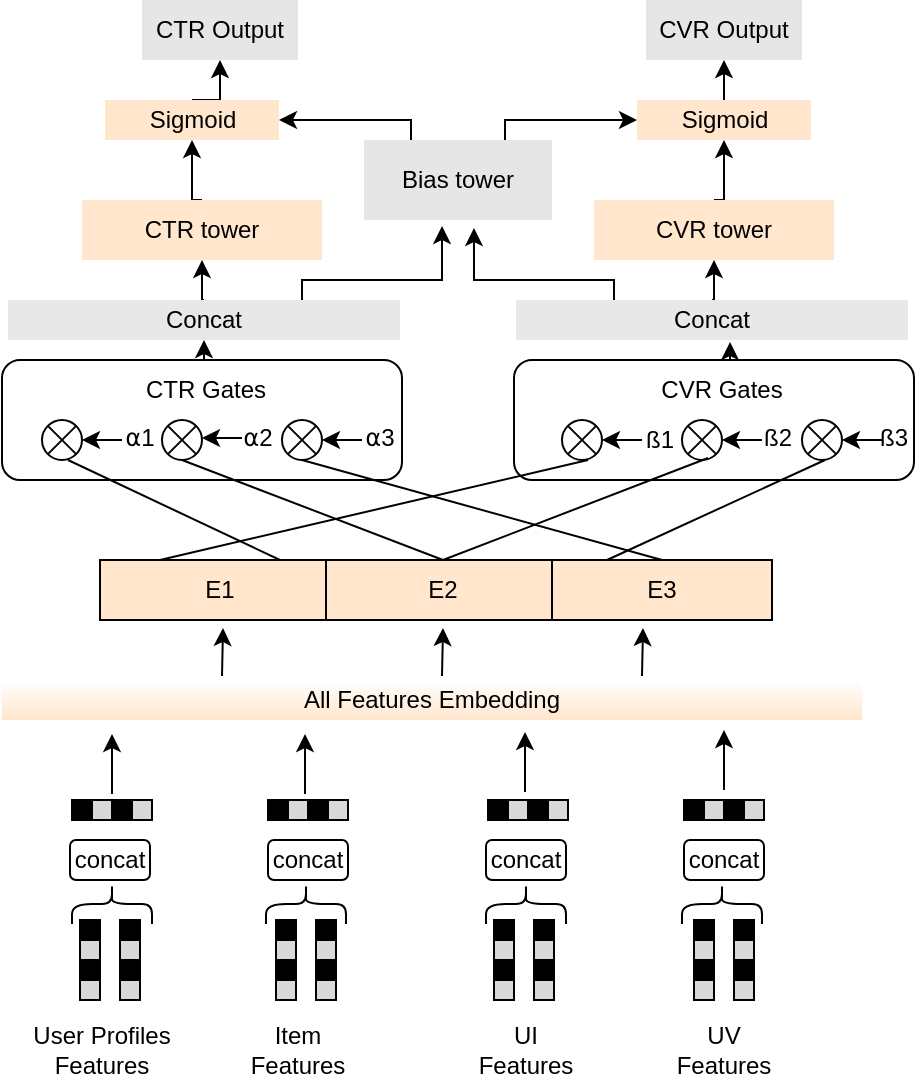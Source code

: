 <mxfile version="20.2.8" type="github">
  <diagram id="xRL6QHjBoIZbNnnp0_wV" name="第 1 页">
    <mxGraphModel dx="1426" dy="1938" grid="1" gridSize="10" guides="1" tooltips="1" connect="1" arrows="1" fold="1" page="1" pageScale="1" pageWidth="827" pageHeight="1169" math="0" shadow="0">
      <root>
        <mxCell id="0" />
        <mxCell id="1" parent="0" />
        <mxCell id="JJxQaTKSTEjUSaWtiFOi-1" value="All Features Embedding" style="rounded=0;whiteSpace=wrap;html=1;fillColor=#FFE6CC;strokeColor=none;gradientDirection=north;fontColor=#000000;gradientColor=#FFFFFF;" vertex="1" parent="1">
          <mxGeometry x="260" y="320" width="430" height="20" as="geometry" />
        </mxCell>
        <mxCell id="JJxQaTKSTEjUSaWtiFOi-2" value="" style="rounded=0;whiteSpace=wrap;html=1;fillColor=#000000;gradientColor=none;gradientDirection=north;" vertex="1" parent="1">
          <mxGeometry x="295" y="380" width="10" height="10" as="geometry" />
        </mxCell>
        <mxCell id="JJxQaTKSTEjUSaWtiFOi-3" value="" style="rounded=0;whiteSpace=wrap;html=1;fillColor=#D9D9D9;gradientColor=none;gradientDirection=north;" vertex="1" parent="1">
          <mxGeometry x="305" y="380" width="10" height="10" as="geometry" />
        </mxCell>
        <mxCell id="JJxQaTKSTEjUSaWtiFOi-4" value="" style="rounded=0;whiteSpace=wrap;html=1;fillColor=#000000;gradientColor=none;gradientDirection=north;" vertex="1" parent="1">
          <mxGeometry x="315" y="380" width="10" height="10" as="geometry" />
        </mxCell>
        <mxCell id="JJxQaTKSTEjUSaWtiFOi-5" value="" style="rounded=0;whiteSpace=wrap;html=1;fillColor=#D9D9D9;gradientColor=none;gradientDirection=north;" vertex="1" parent="1">
          <mxGeometry x="325" y="380" width="10" height="10" as="geometry" />
        </mxCell>
        <mxCell id="JJxQaTKSTEjUSaWtiFOi-6" value="" style="rounded=0;whiteSpace=wrap;html=1;fillColor=#000000;gradientColor=none;gradientDirection=north;" vertex="1" parent="1">
          <mxGeometry x="393" y="380" width="10" height="10" as="geometry" />
        </mxCell>
        <mxCell id="JJxQaTKSTEjUSaWtiFOi-7" value="" style="rounded=0;whiteSpace=wrap;html=1;fillColor=#D9D9D9;gradientColor=none;gradientDirection=north;" vertex="1" parent="1">
          <mxGeometry x="403" y="380" width="10" height="10" as="geometry" />
        </mxCell>
        <mxCell id="JJxQaTKSTEjUSaWtiFOi-8" value="" style="rounded=0;whiteSpace=wrap;html=1;fillColor=#000000;gradientColor=none;gradientDirection=north;" vertex="1" parent="1">
          <mxGeometry x="413" y="380" width="10" height="10" as="geometry" />
        </mxCell>
        <mxCell id="JJxQaTKSTEjUSaWtiFOi-9" value="" style="rounded=0;whiteSpace=wrap;html=1;fillColor=#D9D9D9;gradientColor=none;gradientDirection=north;" vertex="1" parent="1">
          <mxGeometry x="423" y="380" width="10" height="10" as="geometry" />
        </mxCell>
        <mxCell id="JJxQaTKSTEjUSaWtiFOi-10" value="" style="rounded=0;whiteSpace=wrap;html=1;fillColor=#000000;gradientColor=none;gradientDirection=north;" vertex="1" parent="1">
          <mxGeometry x="503" y="380" width="10" height="10" as="geometry" />
        </mxCell>
        <mxCell id="JJxQaTKSTEjUSaWtiFOi-11" value="" style="rounded=0;whiteSpace=wrap;html=1;fillColor=#D9D9D9;gradientColor=none;gradientDirection=north;" vertex="1" parent="1">
          <mxGeometry x="513" y="380" width="10" height="10" as="geometry" />
        </mxCell>
        <mxCell id="JJxQaTKSTEjUSaWtiFOi-12" value="" style="rounded=0;whiteSpace=wrap;html=1;fillColor=#000000;gradientColor=none;gradientDirection=north;" vertex="1" parent="1">
          <mxGeometry x="523" y="380" width="10" height="10" as="geometry" />
        </mxCell>
        <mxCell id="JJxQaTKSTEjUSaWtiFOi-13" value="" style="rounded=0;whiteSpace=wrap;html=1;fillColor=#D9D9D9;gradientColor=none;gradientDirection=north;" vertex="1" parent="1">
          <mxGeometry x="533" y="380" width="10" height="10" as="geometry" />
        </mxCell>
        <mxCell id="JJxQaTKSTEjUSaWtiFOi-14" value="" style="rounded=0;whiteSpace=wrap;html=1;fillColor=#000000;gradientColor=none;gradientDirection=north;" vertex="1" parent="1">
          <mxGeometry x="601" y="380" width="10" height="10" as="geometry" />
        </mxCell>
        <mxCell id="JJxQaTKSTEjUSaWtiFOi-15" value="" style="rounded=0;whiteSpace=wrap;html=1;fillColor=#D9D9D9;gradientColor=none;gradientDirection=north;" vertex="1" parent="1">
          <mxGeometry x="611" y="380" width="10" height="10" as="geometry" />
        </mxCell>
        <mxCell id="JJxQaTKSTEjUSaWtiFOi-16" value="" style="rounded=0;whiteSpace=wrap;html=1;fillColor=#000000;gradientColor=none;gradientDirection=north;" vertex="1" parent="1">
          <mxGeometry x="621" y="380" width="10" height="10" as="geometry" />
        </mxCell>
        <mxCell id="JJxQaTKSTEjUSaWtiFOi-17" value="" style="rounded=0;whiteSpace=wrap;html=1;fillColor=#D9D9D9;gradientColor=none;gradientDirection=north;" vertex="1" parent="1">
          <mxGeometry x="631" y="380" width="10" height="10" as="geometry" />
        </mxCell>
        <mxCell id="JJxQaTKSTEjUSaWtiFOi-18" value="" style="rounded=0;whiteSpace=wrap;html=1;fillColor=#000000;gradientColor=none;gradientDirection=north;" vertex="1" parent="1">
          <mxGeometry x="299" y="440" width="10" height="10" as="geometry" />
        </mxCell>
        <mxCell id="JJxQaTKSTEjUSaWtiFOi-19" value="" style="rounded=0;whiteSpace=wrap;html=1;fillColor=#D9D9D9;gradientColor=none;gradientDirection=north;" vertex="1" parent="1">
          <mxGeometry x="299" y="450" width="10" height="10" as="geometry" />
        </mxCell>
        <mxCell id="JJxQaTKSTEjUSaWtiFOi-20" value="" style="rounded=0;whiteSpace=wrap;html=1;fillColor=#000000;gradientColor=none;gradientDirection=north;" vertex="1" parent="1">
          <mxGeometry x="299" y="460" width="10" height="10" as="geometry" />
        </mxCell>
        <mxCell id="JJxQaTKSTEjUSaWtiFOi-21" value="" style="rounded=0;whiteSpace=wrap;html=1;fillColor=#D9D9D9;gradientColor=none;gradientDirection=north;" vertex="1" parent="1">
          <mxGeometry x="299" y="470" width="10" height="10" as="geometry" />
        </mxCell>
        <mxCell id="JJxQaTKSTEjUSaWtiFOi-22" value="" style="rounded=0;whiteSpace=wrap;html=1;fillColor=#000000;gradientColor=none;gradientDirection=north;" vertex="1" parent="1">
          <mxGeometry x="319" y="440" width="10" height="10" as="geometry" />
        </mxCell>
        <mxCell id="JJxQaTKSTEjUSaWtiFOi-23" value="" style="rounded=0;whiteSpace=wrap;html=1;fillColor=#D9D9D9;gradientColor=none;gradientDirection=north;" vertex="1" parent="1">
          <mxGeometry x="319" y="450" width="10" height="10" as="geometry" />
        </mxCell>
        <mxCell id="JJxQaTKSTEjUSaWtiFOi-24" value="" style="rounded=0;whiteSpace=wrap;html=1;fillColor=#000000;gradientColor=none;gradientDirection=north;" vertex="1" parent="1">
          <mxGeometry x="319" y="460" width="10" height="10" as="geometry" />
        </mxCell>
        <mxCell id="JJxQaTKSTEjUSaWtiFOi-25" value="" style="rounded=0;whiteSpace=wrap;html=1;fillColor=#D9D9D9;gradientColor=none;gradientDirection=north;" vertex="1" parent="1">
          <mxGeometry x="319" y="470" width="10" height="10" as="geometry" />
        </mxCell>
        <mxCell id="JJxQaTKSTEjUSaWtiFOi-26" value="" style="rounded=0;whiteSpace=wrap;html=1;fillColor=#000000;gradientColor=none;gradientDirection=north;" vertex="1" parent="1">
          <mxGeometry x="397" y="440" width="10" height="10" as="geometry" />
        </mxCell>
        <mxCell id="JJxQaTKSTEjUSaWtiFOi-27" value="" style="rounded=0;whiteSpace=wrap;html=1;fillColor=#D9D9D9;gradientColor=none;gradientDirection=north;" vertex="1" parent="1">
          <mxGeometry x="397" y="450" width="10" height="10" as="geometry" />
        </mxCell>
        <mxCell id="JJxQaTKSTEjUSaWtiFOi-28" value="" style="rounded=0;whiteSpace=wrap;html=1;fillColor=#000000;gradientColor=none;gradientDirection=north;" vertex="1" parent="1">
          <mxGeometry x="397" y="460" width="10" height="10" as="geometry" />
        </mxCell>
        <mxCell id="JJxQaTKSTEjUSaWtiFOi-29" value="" style="rounded=0;whiteSpace=wrap;html=1;fillColor=#D9D9D9;gradientColor=none;gradientDirection=north;" vertex="1" parent="1">
          <mxGeometry x="397" y="470" width="10" height="10" as="geometry" />
        </mxCell>
        <mxCell id="JJxQaTKSTEjUSaWtiFOi-30" value="" style="rounded=0;whiteSpace=wrap;html=1;fillColor=#000000;gradientColor=none;gradientDirection=north;" vertex="1" parent="1">
          <mxGeometry x="417" y="440" width="10" height="10" as="geometry" />
        </mxCell>
        <mxCell id="JJxQaTKSTEjUSaWtiFOi-31" value="" style="rounded=0;whiteSpace=wrap;html=1;fillColor=#D9D9D9;gradientColor=none;gradientDirection=north;" vertex="1" parent="1">
          <mxGeometry x="417" y="450" width="10" height="10" as="geometry" />
        </mxCell>
        <mxCell id="JJxQaTKSTEjUSaWtiFOi-32" value="" style="rounded=0;whiteSpace=wrap;html=1;fillColor=#000000;gradientColor=none;gradientDirection=north;" vertex="1" parent="1">
          <mxGeometry x="417" y="460" width="10" height="10" as="geometry" />
        </mxCell>
        <mxCell id="JJxQaTKSTEjUSaWtiFOi-33" value="" style="rounded=0;whiteSpace=wrap;html=1;fillColor=#D9D9D9;gradientColor=none;gradientDirection=north;" vertex="1" parent="1">
          <mxGeometry x="417" y="470" width="10" height="10" as="geometry" />
        </mxCell>
        <mxCell id="JJxQaTKSTEjUSaWtiFOi-34" value="" style="rounded=0;whiteSpace=wrap;html=1;fillColor=#000000;gradientColor=none;gradientDirection=north;" vertex="1" parent="1">
          <mxGeometry x="506" y="440" width="10" height="10" as="geometry" />
        </mxCell>
        <mxCell id="JJxQaTKSTEjUSaWtiFOi-35" value="" style="rounded=0;whiteSpace=wrap;html=1;fillColor=#D9D9D9;gradientColor=none;gradientDirection=north;" vertex="1" parent="1">
          <mxGeometry x="506" y="450" width="10" height="10" as="geometry" />
        </mxCell>
        <mxCell id="JJxQaTKSTEjUSaWtiFOi-36" value="" style="rounded=0;whiteSpace=wrap;html=1;fillColor=#000000;gradientColor=none;gradientDirection=north;" vertex="1" parent="1">
          <mxGeometry x="506" y="460" width="10" height="10" as="geometry" />
        </mxCell>
        <mxCell id="JJxQaTKSTEjUSaWtiFOi-37" value="" style="rounded=0;whiteSpace=wrap;html=1;fillColor=#D9D9D9;gradientColor=none;gradientDirection=north;" vertex="1" parent="1">
          <mxGeometry x="506" y="470" width="10" height="10" as="geometry" />
        </mxCell>
        <mxCell id="JJxQaTKSTEjUSaWtiFOi-38" value="" style="rounded=0;whiteSpace=wrap;html=1;fillColor=#000000;gradientColor=none;gradientDirection=north;" vertex="1" parent="1">
          <mxGeometry x="526" y="440" width="10" height="10" as="geometry" />
        </mxCell>
        <mxCell id="JJxQaTKSTEjUSaWtiFOi-39" value="" style="rounded=0;whiteSpace=wrap;html=1;fillColor=#D9D9D9;gradientColor=none;gradientDirection=north;" vertex="1" parent="1">
          <mxGeometry x="526" y="450" width="10" height="10" as="geometry" />
        </mxCell>
        <mxCell id="JJxQaTKSTEjUSaWtiFOi-40" value="" style="rounded=0;whiteSpace=wrap;html=1;fillColor=#000000;gradientColor=none;gradientDirection=north;" vertex="1" parent="1">
          <mxGeometry x="526" y="460" width="10" height="10" as="geometry" />
        </mxCell>
        <mxCell id="JJxQaTKSTEjUSaWtiFOi-41" value="" style="rounded=0;whiteSpace=wrap;html=1;fillColor=#D9D9D9;gradientColor=none;gradientDirection=north;" vertex="1" parent="1">
          <mxGeometry x="526" y="470" width="10" height="10" as="geometry" />
        </mxCell>
        <mxCell id="JJxQaTKSTEjUSaWtiFOi-42" value="" style="rounded=0;whiteSpace=wrap;html=1;fillColor=#000000;gradientColor=none;gradientDirection=north;" vertex="1" parent="1">
          <mxGeometry x="606" y="440" width="10" height="10" as="geometry" />
        </mxCell>
        <mxCell id="JJxQaTKSTEjUSaWtiFOi-43" value="" style="rounded=0;whiteSpace=wrap;html=1;fillColor=#D9D9D9;gradientColor=none;gradientDirection=north;" vertex="1" parent="1">
          <mxGeometry x="606" y="450" width="10" height="10" as="geometry" />
        </mxCell>
        <mxCell id="JJxQaTKSTEjUSaWtiFOi-44" value="" style="rounded=0;whiteSpace=wrap;html=1;fillColor=#000000;gradientColor=none;gradientDirection=north;" vertex="1" parent="1">
          <mxGeometry x="606" y="460" width="10" height="10" as="geometry" />
        </mxCell>
        <mxCell id="JJxQaTKSTEjUSaWtiFOi-45" value="" style="rounded=0;whiteSpace=wrap;html=1;fillColor=#D9D9D9;gradientColor=none;gradientDirection=north;" vertex="1" parent="1">
          <mxGeometry x="606" y="470" width="10" height="10" as="geometry" />
        </mxCell>
        <mxCell id="JJxQaTKSTEjUSaWtiFOi-46" value="" style="rounded=0;whiteSpace=wrap;html=1;fillColor=#000000;gradientColor=none;gradientDirection=north;" vertex="1" parent="1">
          <mxGeometry x="626" y="440" width="10" height="10" as="geometry" />
        </mxCell>
        <mxCell id="JJxQaTKSTEjUSaWtiFOi-47" value="" style="rounded=0;whiteSpace=wrap;html=1;fillColor=#D9D9D9;gradientColor=none;gradientDirection=north;" vertex="1" parent="1">
          <mxGeometry x="626" y="450" width="10" height="10" as="geometry" />
        </mxCell>
        <mxCell id="JJxQaTKSTEjUSaWtiFOi-48" value="" style="rounded=0;whiteSpace=wrap;html=1;fillColor=#000000;gradientColor=none;gradientDirection=north;" vertex="1" parent="1">
          <mxGeometry x="626" y="460" width="10" height="10" as="geometry" />
        </mxCell>
        <mxCell id="JJxQaTKSTEjUSaWtiFOi-49" value="" style="rounded=0;whiteSpace=wrap;html=1;fillColor=#D9D9D9;gradientColor=none;gradientDirection=north;" vertex="1" parent="1">
          <mxGeometry x="626" y="470" width="10" height="10" as="geometry" />
        </mxCell>
        <mxCell id="JJxQaTKSTEjUSaWtiFOi-50" value="concat" style="rounded=1;whiteSpace=wrap;html=1;fillColor=#FFFFFF;gradientColor=none;gradientDirection=north;" vertex="1" parent="1">
          <mxGeometry x="294" y="400" width="40" height="20" as="geometry" />
        </mxCell>
        <mxCell id="JJxQaTKSTEjUSaWtiFOi-51" value="concat" style="rounded=1;whiteSpace=wrap;html=1;fillColor=#FFFFFF;gradientColor=none;gradientDirection=north;" vertex="1" parent="1">
          <mxGeometry x="502" y="400" width="40" height="20" as="geometry" />
        </mxCell>
        <mxCell id="JJxQaTKSTEjUSaWtiFOi-52" value="concat" style="rounded=1;whiteSpace=wrap;html=1;fillColor=#FFFFFF;gradientColor=none;gradientDirection=north;" vertex="1" parent="1">
          <mxGeometry x="393" y="400" width="40" height="20" as="geometry" />
        </mxCell>
        <mxCell id="JJxQaTKSTEjUSaWtiFOi-53" value="concat" style="rounded=1;whiteSpace=wrap;html=1;fillColor=#FFFFFF;gradientColor=none;gradientDirection=north;" vertex="1" parent="1">
          <mxGeometry x="601" y="400" width="40" height="20" as="geometry" />
        </mxCell>
        <mxCell id="JJxQaTKSTEjUSaWtiFOi-54" value="" style="shape=curlyBracket;whiteSpace=wrap;html=1;rounded=1;flipH=1;fillColor=#FFFFFF;gradientColor=none;gradientDirection=north;rotation=-90;" vertex="1" parent="1">
          <mxGeometry x="512" y="412" width="20" height="40" as="geometry" />
        </mxCell>
        <mxCell id="JJxQaTKSTEjUSaWtiFOi-55" value="" style="shape=curlyBracket;whiteSpace=wrap;html=1;rounded=1;flipH=1;fillColor=#FFFFFF;gradientColor=none;gradientDirection=north;rotation=-90;" vertex="1" parent="1">
          <mxGeometry x="402" y="412" width="20" height="40" as="geometry" />
        </mxCell>
        <mxCell id="JJxQaTKSTEjUSaWtiFOi-56" value="" style="shape=curlyBracket;whiteSpace=wrap;html=1;rounded=1;flipH=1;fillColor=#FFFFFF;gradientColor=none;gradientDirection=north;rotation=-90;" vertex="1" parent="1">
          <mxGeometry x="305" y="412" width="20" height="40" as="geometry" />
        </mxCell>
        <mxCell id="JJxQaTKSTEjUSaWtiFOi-57" value="" style="shape=curlyBracket;whiteSpace=wrap;html=1;rounded=1;flipH=1;fillColor=#FFFFFF;gradientColor=none;gradientDirection=north;rotation=-90;" vertex="1" parent="1">
          <mxGeometry x="610" y="412" width="20" height="40" as="geometry" />
        </mxCell>
        <mxCell id="JJxQaTKSTEjUSaWtiFOi-59" value="User Profiles&lt;br&gt;Features" style="text;html=1;strokeColor=none;fillColor=none;align=center;verticalAlign=middle;whiteSpace=wrap;rounded=0;" vertex="1" parent="1">
          <mxGeometry x="270" y="490" width="80" height="30" as="geometry" />
        </mxCell>
        <mxCell id="JJxQaTKSTEjUSaWtiFOi-60" value="Item&lt;br&gt;Features" style="text;html=1;strokeColor=none;fillColor=none;align=center;verticalAlign=middle;whiteSpace=wrap;rounded=0;" vertex="1" parent="1">
          <mxGeometry x="368" y="490" width="80" height="30" as="geometry" />
        </mxCell>
        <mxCell id="JJxQaTKSTEjUSaWtiFOi-61" value="UI&lt;br&gt;Features" style="text;html=1;strokeColor=none;fillColor=none;align=center;verticalAlign=middle;whiteSpace=wrap;rounded=0;" vertex="1" parent="1">
          <mxGeometry x="482" y="490" width="80" height="30" as="geometry" />
        </mxCell>
        <mxCell id="JJxQaTKSTEjUSaWtiFOi-62" value="UV&lt;br&gt;Features" style="text;html=1;strokeColor=none;fillColor=none;align=center;verticalAlign=middle;whiteSpace=wrap;rounded=0;" vertex="1" parent="1">
          <mxGeometry x="581" y="490" width="80" height="30" as="geometry" />
        </mxCell>
        <mxCell id="JJxQaTKSTEjUSaWtiFOi-63" value="" style="endArrow=classic;html=1;rounded=0;" edge="1" parent="1">
          <mxGeometry width="50" height="50" relative="1" as="geometry">
            <mxPoint x="621" y="375" as="sourcePoint" />
            <mxPoint x="621" y="345" as="targetPoint" />
          </mxGeometry>
        </mxCell>
        <mxCell id="JJxQaTKSTEjUSaWtiFOi-64" value="" style="endArrow=classic;html=1;rounded=0;" edge="1" parent="1">
          <mxGeometry width="50" height="50" relative="1" as="geometry">
            <mxPoint x="521.5" y="376" as="sourcePoint" />
            <mxPoint x="521.5" y="346" as="targetPoint" />
          </mxGeometry>
        </mxCell>
        <mxCell id="JJxQaTKSTEjUSaWtiFOi-65" value="" style="endArrow=classic;html=1;rounded=0;" edge="1" parent="1">
          <mxGeometry width="50" height="50" relative="1" as="geometry">
            <mxPoint x="411.5" y="377" as="sourcePoint" />
            <mxPoint x="411.5" y="347" as="targetPoint" />
          </mxGeometry>
        </mxCell>
        <mxCell id="JJxQaTKSTEjUSaWtiFOi-66" value="" style="endArrow=classic;html=1;rounded=0;" edge="1" parent="1">
          <mxGeometry width="50" height="50" relative="1" as="geometry">
            <mxPoint x="315" y="377" as="sourcePoint" />
            <mxPoint x="315" y="347" as="targetPoint" />
          </mxGeometry>
        </mxCell>
        <mxCell id="JJxQaTKSTEjUSaWtiFOi-68" value="E1" style="rounded=0;whiteSpace=wrap;html=1;fillColor=#FFE6CC;gradientColor=none;gradientDirection=north;strokeColor=default;" vertex="1" parent="1">
          <mxGeometry x="309" y="260" width="120" height="30" as="geometry" />
        </mxCell>
        <mxCell id="JJxQaTKSTEjUSaWtiFOi-69" value="E2" style="rounded=0;whiteSpace=wrap;html=1;fillColor=#FFE6CC;gradientColor=none;gradientDirection=north;strokeColor=default;" vertex="1" parent="1">
          <mxGeometry x="422" y="260" width="117" height="30" as="geometry" />
        </mxCell>
        <mxCell id="JJxQaTKSTEjUSaWtiFOi-70" value="E3" style="rounded=0;whiteSpace=wrap;html=1;fillColor=#FFE6CC;gradientColor=none;gradientDirection=north;strokeColor=default;" vertex="1" parent="1">
          <mxGeometry x="535" y="260" width="110" height="30" as="geometry" />
        </mxCell>
        <mxCell id="JJxQaTKSTEjUSaWtiFOi-71" value="" style="rounded=1;whiteSpace=wrap;html=1;fillColor=#FFFFFF;gradientColor=none;gradientDirection=north;" vertex="1" parent="1">
          <mxGeometry x="260" y="160" width="200" height="60" as="geometry" />
        </mxCell>
        <mxCell id="JJxQaTKSTEjUSaWtiFOi-72" value="" style="rounded=1;whiteSpace=wrap;html=1;fillColor=#FFFFFF;gradientColor=none;gradientDirection=north;" vertex="1" parent="1">
          <mxGeometry x="516" y="160" width="200" height="60" as="geometry" />
        </mxCell>
        <mxCell id="JJxQaTKSTEjUSaWtiFOi-77" value="" style="group" vertex="1" connectable="0" parent="1">
          <mxGeometry x="280" y="190" width="30" height="20" as="geometry" />
        </mxCell>
        <mxCell id="JJxQaTKSTEjUSaWtiFOi-73" value="" style="ellipse;whiteSpace=wrap;html=1;aspect=fixed;fillColor=#FFFFFF;gradientColor=none;gradientDirection=north;" vertex="1" parent="JJxQaTKSTEjUSaWtiFOi-77">
          <mxGeometry width="20" height="20" as="geometry" />
        </mxCell>
        <mxCell id="JJxQaTKSTEjUSaWtiFOi-74" value="" style="endArrow=none;html=1;rounded=0;entryX=1;entryY=0;entryDx=0;entryDy=0;exitX=0;exitY=1;exitDx=0;exitDy=0;" edge="1" parent="JJxQaTKSTEjUSaWtiFOi-77" source="JJxQaTKSTEjUSaWtiFOi-73" target="JJxQaTKSTEjUSaWtiFOi-73">
          <mxGeometry width="50" height="50" relative="1" as="geometry">
            <mxPoint x="6" y="17.333" as="sourcePoint" />
            <mxPoint x="26" y="4" as="targetPoint" />
          </mxGeometry>
        </mxCell>
        <mxCell id="JJxQaTKSTEjUSaWtiFOi-75" value="" style="endArrow=none;html=1;rounded=0;exitX=1;exitY=1;exitDx=0;exitDy=0;entryX=0;entryY=0;entryDx=0;entryDy=0;" edge="1" parent="JJxQaTKSTEjUSaWtiFOi-77" source="JJxQaTKSTEjUSaWtiFOi-73" target="JJxQaTKSTEjUSaWtiFOi-73">
          <mxGeometry width="50" height="50" relative="1" as="geometry">
            <mxPoint x="20" y="13.333" as="sourcePoint" />
            <mxPoint x="6" y="4" as="targetPoint" />
          </mxGeometry>
        </mxCell>
        <mxCell id="JJxQaTKSTEjUSaWtiFOi-80" value="" style="group" vertex="1" connectable="0" parent="1">
          <mxGeometry x="340" y="190" width="30" height="20" as="geometry" />
        </mxCell>
        <mxCell id="JJxQaTKSTEjUSaWtiFOi-81" value="" style="ellipse;whiteSpace=wrap;html=1;aspect=fixed;fillColor=#FFFFFF;gradientColor=none;gradientDirection=north;" vertex="1" parent="JJxQaTKSTEjUSaWtiFOi-80">
          <mxGeometry width="20" height="20" as="geometry" />
        </mxCell>
        <mxCell id="JJxQaTKSTEjUSaWtiFOi-82" value="" style="endArrow=none;html=1;rounded=0;entryX=1;entryY=0;entryDx=0;entryDy=0;exitX=0;exitY=1;exitDx=0;exitDy=0;" edge="1" parent="JJxQaTKSTEjUSaWtiFOi-80" source="JJxQaTKSTEjUSaWtiFOi-81" target="JJxQaTKSTEjUSaWtiFOi-81">
          <mxGeometry width="50" height="50" relative="1" as="geometry">
            <mxPoint x="6" y="17.333" as="sourcePoint" />
            <mxPoint x="26" y="4" as="targetPoint" />
          </mxGeometry>
        </mxCell>
        <mxCell id="JJxQaTKSTEjUSaWtiFOi-83" value="" style="endArrow=none;html=1;rounded=0;exitX=1;exitY=1;exitDx=0;exitDy=0;entryX=0;entryY=0;entryDx=0;entryDy=0;" edge="1" parent="JJxQaTKSTEjUSaWtiFOi-80" source="JJxQaTKSTEjUSaWtiFOi-81" target="JJxQaTKSTEjUSaWtiFOi-81">
          <mxGeometry width="50" height="50" relative="1" as="geometry">
            <mxPoint x="20" y="13.333" as="sourcePoint" />
            <mxPoint x="6" y="4" as="targetPoint" />
          </mxGeometry>
        </mxCell>
        <mxCell id="JJxQaTKSTEjUSaWtiFOi-84" value="" style="group" vertex="1" connectable="0" parent="1">
          <mxGeometry x="400" y="190" width="30" height="20" as="geometry" />
        </mxCell>
        <mxCell id="JJxQaTKSTEjUSaWtiFOi-85" value="" style="ellipse;whiteSpace=wrap;html=1;aspect=fixed;fillColor=#FFFFFF;gradientColor=none;gradientDirection=north;" vertex="1" parent="JJxQaTKSTEjUSaWtiFOi-84">
          <mxGeometry width="20" height="20" as="geometry" />
        </mxCell>
        <mxCell id="JJxQaTKSTEjUSaWtiFOi-86" value="" style="endArrow=none;html=1;rounded=0;entryX=1;entryY=0;entryDx=0;entryDy=0;exitX=0;exitY=1;exitDx=0;exitDy=0;" edge="1" parent="JJxQaTKSTEjUSaWtiFOi-84" source="JJxQaTKSTEjUSaWtiFOi-85" target="JJxQaTKSTEjUSaWtiFOi-85">
          <mxGeometry width="50" height="50" relative="1" as="geometry">
            <mxPoint x="6" y="17.333" as="sourcePoint" />
            <mxPoint x="26" y="4" as="targetPoint" />
          </mxGeometry>
        </mxCell>
        <mxCell id="JJxQaTKSTEjUSaWtiFOi-87" value="" style="endArrow=none;html=1;rounded=0;exitX=1;exitY=1;exitDx=0;exitDy=0;entryX=0;entryY=0;entryDx=0;entryDy=0;" edge="1" parent="JJxQaTKSTEjUSaWtiFOi-84" source="JJxQaTKSTEjUSaWtiFOi-85" target="JJxQaTKSTEjUSaWtiFOi-85">
          <mxGeometry width="50" height="50" relative="1" as="geometry">
            <mxPoint x="20" y="13.333" as="sourcePoint" />
            <mxPoint x="6" y="4" as="targetPoint" />
          </mxGeometry>
        </mxCell>
        <mxCell id="JJxQaTKSTEjUSaWtiFOi-88" value="" style="group" vertex="1" connectable="0" parent="1">
          <mxGeometry x="660" y="190" width="30" height="20" as="geometry" />
        </mxCell>
        <mxCell id="JJxQaTKSTEjUSaWtiFOi-89" value="" style="ellipse;whiteSpace=wrap;html=1;aspect=fixed;fillColor=#FFFFFF;gradientColor=none;gradientDirection=north;" vertex="1" parent="JJxQaTKSTEjUSaWtiFOi-88">
          <mxGeometry width="20" height="20" as="geometry" />
        </mxCell>
        <mxCell id="JJxQaTKSTEjUSaWtiFOi-90" value="" style="endArrow=none;html=1;rounded=0;entryX=1;entryY=0;entryDx=0;entryDy=0;exitX=0;exitY=1;exitDx=0;exitDy=0;" edge="1" parent="JJxQaTKSTEjUSaWtiFOi-88" source="JJxQaTKSTEjUSaWtiFOi-89" target="JJxQaTKSTEjUSaWtiFOi-89">
          <mxGeometry width="50" height="50" relative="1" as="geometry">
            <mxPoint x="6" y="17.333" as="sourcePoint" />
            <mxPoint x="26" y="4" as="targetPoint" />
          </mxGeometry>
        </mxCell>
        <mxCell id="JJxQaTKSTEjUSaWtiFOi-91" value="" style="endArrow=none;html=1;rounded=0;exitX=1;exitY=1;exitDx=0;exitDy=0;entryX=0;entryY=0;entryDx=0;entryDy=0;" edge="1" parent="JJxQaTKSTEjUSaWtiFOi-88" source="JJxQaTKSTEjUSaWtiFOi-89" target="JJxQaTKSTEjUSaWtiFOi-89">
          <mxGeometry width="50" height="50" relative="1" as="geometry">
            <mxPoint x="20" y="13.333" as="sourcePoint" />
            <mxPoint x="6" y="4" as="targetPoint" />
          </mxGeometry>
        </mxCell>
        <mxCell id="JJxQaTKSTEjUSaWtiFOi-92" value="" style="group" vertex="1" connectable="0" parent="1">
          <mxGeometry x="600" y="190" width="30" height="20" as="geometry" />
        </mxCell>
        <mxCell id="JJxQaTKSTEjUSaWtiFOi-93" value="" style="ellipse;whiteSpace=wrap;html=1;aspect=fixed;fillColor=#FFFFFF;gradientColor=none;gradientDirection=north;" vertex="1" parent="JJxQaTKSTEjUSaWtiFOi-92">
          <mxGeometry width="20" height="20" as="geometry" />
        </mxCell>
        <mxCell id="JJxQaTKSTEjUSaWtiFOi-94" value="" style="endArrow=none;html=1;rounded=0;entryX=1;entryY=0;entryDx=0;entryDy=0;exitX=0;exitY=1;exitDx=0;exitDy=0;" edge="1" parent="JJxQaTKSTEjUSaWtiFOi-92" source="JJxQaTKSTEjUSaWtiFOi-93" target="JJxQaTKSTEjUSaWtiFOi-93">
          <mxGeometry width="50" height="50" relative="1" as="geometry">
            <mxPoint x="6" y="17.333" as="sourcePoint" />
            <mxPoint x="26" y="4" as="targetPoint" />
          </mxGeometry>
        </mxCell>
        <mxCell id="JJxQaTKSTEjUSaWtiFOi-95" value="" style="endArrow=none;html=1;rounded=0;exitX=1;exitY=1;exitDx=0;exitDy=0;entryX=0;entryY=0;entryDx=0;entryDy=0;" edge="1" parent="JJxQaTKSTEjUSaWtiFOi-92" source="JJxQaTKSTEjUSaWtiFOi-93" target="JJxQaTKSTEjUSaWtiFOi-93">
          <mxGeometry width="50" height="50" relative="1" as="geometry">
            <mxPoint x="20" y="13.333" as="sourcePoint" />
            <mxPoint x="6" y="4" as="targetPoint" />
          </mxGeometry>
        </mxCell>
        <mxCell id="JJxQaTKSTEjUSaWtiFOi-96" value="" style="group" vertex="1" connectable="0" parent="1">
          <mxGeometry x="540" y="190" width="30" height="20" as="geometry" />
        </mxCell>
        <mxCell id="JJxQaTKSTEjUSaWtiFOi-97" value="" style="ellipse;whiteSpace=wrap;html=1;aspect=fixed;fillColor=#FFFFFF;gradientColor=none;gradientDirection=north;" vertex="1" parent="JJxQaTKSTEjUSaWtiFOi-96">
          <mxGeometry width="20" height="20" as="geometry" />
        </mxCell>
        <mxCell id="JJxQaTKSTEjUSaWtiFOi-98" value="" style="endArrow=none;html=1;rounded=0;entryX=1;entryY=0;entryDx=0;entryDy=0;exitX=0;exitY=1;exitDx=0;exitDy=0;" edge="1" parent="JJxQaTKSTEjUSaWtiFOi-96" source="JJxQaTKSTEjUSaWtiFOi-97" target="JJxQaTKSTEjUSaWtiFOi-97">
          <mxGeometry width="50" height="50" relative="1" as="geometry">
            <mxPoint x="6" y="17.333" as="sourcePoint" />
            <mxPoint x="26" y="4" as="targetPoint" />
          </mxGeometry>
        </mxCell>
        <mxCell id="JJxQaTKSTEjUSaWtiFOi-99" value="" style="endArrow=none;html=1;rounded=0;exitX=1;exitY=1;exitDx=0;exitDy=0;entryX=0;entryY=0;entryDx=0;entryDy=0;" edge="1" parent="JJxQaTKSTEjUSaWtiFOi-96" source="JJxQaTKSTEjUSaWtiFOi-97" target="JJxQaTKSTEjUSaWtiFOi-97">
          <mxGeometry width="50" height="50" relative="1" as="geometry">
            <mxPoint x="20" y="13.333" as="sourcePoint" />
            <mxPoint x="6" y="4" as="targetPoint" />
          </mxGeometry>
        </mxCell>
        <mxCell id="JJxQaTKSTEjUSaWtiFOi-127" style="edgeStyle=orthogonalEdgeStyle;rounded=0;orthogonalLoop=1;jettySize=auto;html=1;exitX=0.5;exitY=0;exitDx=0;exitDy=0;entryX=0.5;entryY=1;entryDx=0;entryDy=0;" edge="1" parent="1" source="JJxQaTKSTEjUSaWtiFOi-100" target="JJxQaTKSTEjUSaWtiFOi-125">
          <mxGeometry relative="1" as="geometry" />
        </mxCell>
        <mxCell id="JJxQaTKSTEjUSaWtiFOi-100" value="CTR Gates" style="text;html=1;strokeColor=none;fillColor=none;align=center;verticalAlign=middle;whiteSpace=wrap;rounded=0;" vertex="1" parent="1">
          <mxGeometry x="322" y="160" width="80" height="30" as="geometry" />
        </mxCell>
        <mxCell id="JJxQaTKSTEjUSaWtiFOi-128" style="edgeStyle=orthogonalEdgeStyle;rounded=0;orthogonalLoop=1;jettySize=auto;html=1;exitX=0.5;exitY=0;exitDx=0;exitDy=0;entryX=0.546;entryY=1.05;entryDx=0;entryDy=0;entryPerimeter=0;" edge="1" parent="1" source="JJxQaTKSTEjUSaWtiFOi-101" target="JJxQaTKSTEjUSaWtiFOi-126">
          <mxGeometry relative="1" as="geometry" />
        </mxCell>
        <mxCell id="JJxQaTKSTEjUSaWtiFOi-101" value="CVR Gates" style="text;html=1;strokeColor=none;fillColor=none;align=center;verticalAlign=middle;whiteSpace=wrap;rounded=0;" vertex="1" parent="1">
          <mxGeometry x="580" y="160" width="80" height="30" as="geometry" />
        </mxCell>
        <mxCell id="JJxQaTKSTEjUSaWtiFOi-102" value="⍺1" style="text;html=1;strokeColor=none;fillColor=none;align=center;verticalAlign=middle;whiteSpace=wrap;rounded=0;" vertex="1" parent="1">
          <mxGeometry x="319" y="189" width="20" height="20" as="geometry" />
        </mxCell>
        <mxCell id="JJxQaTKSTEjUSaWtiFOi-103" value="⍺2" style="text;html=1;strokeColor=none;fillColor=none;align=center;verticalAlign=middle;whiteSpace=wrap;rounded=0;" vertex="1" parent="1">
          <mxGeometry x="378" y="189" width="20" height="20" as="geometry" />
        </mxCell>
        <mxCell id="JJxQaTKSTEjUSaWtiFOi-104" value="ß3" style="text;html=1;strokeColor=none;fillColor=none;align=center;verticalAlign=middle;whiteSpace=wrap;rounded=0;" vertex="1" parent="1">
          <mxGeometry x="696" y="189" width="20" height="20" as="geometry" />
        </mxCell>
        <mxCell id="JJxQaTKSTEjUSaWtiFOi-105" value="⍺3" style="text;html=1;strokeColor=none;fillColor=none;align=center;verticalAlign=middle;whiteSpace=wrap;rounded=0;" vertex="1" parent="1">
          <mxGeometry x="439" y="189" width="20" height="20" as="geometry" />
        </mxCell>
        <mxCell id="JJxQaTKSTEjUSaWtiFOi-106" value="" style="endArrow=classic;html=1;rounded=0;" edge="1" parent="1">
          <mxGeometry width="50" height="50" relative="1" as="geometry">
            <mxPoint x="440" y="200" as="sourcePoint" />
            <mxPoint x="420" y="200" as="targetPoint" />
          </mxGeometry>
        </mxCell>
        <mxCell id="JJxQaTKSTEjUSaWtiFOi-107" value="" style="endArrow=classic;html=1;rounded=0;" edge="1" parent="1">
          <mxGeometry width="50" height="50" relative="1" as="geometry">
            <mxPoint x="380" y="199" as="sourcePoint" />
            <mxPoint x="360" y="199" as="targetPoint" />
          </mxGeometry>
        </mxCell>
        <mxCell id="JJxQaTKSTEjUSaWtiFOi-108" value="" style="endArrow=classic;html=1;rounded=0;" edge="1" parent="1">
          <mxGeometry width="50" height="50" relative="1" as="geometry">
            <mxPoint x="320" y="200" as="sourcePoint" />
            <mxPoint x="300" y="200" as="targetPoint" />
          </mxGeometry>
        </mxCell>
        <mxCell id="JJxQaTKSTEjUSaWtiFOi-110" value="ß1" style="text;html=1;strokeColor=none;fillColor=none;align=center;verticalAlign=middle;whiteSpace=wrap;rounded=0;" vertex="1" parent="1">
          <mxGeometry x="579" y="190" width="20" height="20" as="geometry" />
        </mxCell>
        <mxCell id="JJxQaTKSTEjUSaWtiFOi-111" value="ß2" style="text;html=1;strokeColor=none;fillColor=none;align=center;verticalAlign=middle;whiteSpace=wrap;rounded=0;" vertex="1" parent="1">
          <mxGeometry x="638" y="189" width="20" height="20" as="geometry" />
        </mxCell>
        <mxCell id="JJxQaTKSTEjUSaWtiFOi-113" value="" style="endArrow=classic;html=1;rounded=0;" edge="1" parent="1">
          <mxGeometry width="50" height="50" relative="1" as="geometry">
            <mxPoint x="700" y="200" as="sourcePoint" />
            <mxPoint x="680" y="200" as="targetPoint" />
          </mxGeometry>
        </mxCell>
        <mxCell id="JJxQaTKSTEjUSaWtiFOi-114" value="" style="endArrow=classic;html=1;rounded=0;" edge="1" parent="1">
          <mxGeometry width="50" height="50" relative="1" as="geometry">
            <mxPoint x="640" y="200" as="sourcePoint" />
            <mxPoint x="620" y="200" as="targetPoint" />
          </mxGeometry>
        </mxCell>
        <mxCell id="JJxQaTKSTEjUSaWtiFOi-115" value="" style="endArrow=classic;html=1;rounded=0;" edge="1" parent="1">
          <mxGeometry width="50" height="50" relative="1" as="geometry">
            <mxPoint x="580" y="200" as="sourcePoint" />
            <mxPoint x="560" y="200" as="targetPoint" />
          </mxGeometry>
        </mxCell>
        <mxCell id="JJxQaTKSTEjUSaWtiFOi-117" value="" style="endArrow=none;html=1;rounded=0;exitX=0.75;exitY=0;exitDx=0;exitDy=0;" edge="1" parent="1" source="JJxQaTKSTEjUSaWtiFOi-68">
          <mxGeometry width="50" height="50" relative="1" as="geometry">
            <mxPoint x="393" y="250" as="sourcePoint" />
            <mxPoint x="293" y="210" as="targetPoint" />
          </mxGeometry>
        </mxCell>
        <mxCell id="JJxQaTKSTEjUSaWtiFOi-118" value="" style="endArrow=none;html=1;rounded=0;exitX=0.5;exitY=0;exitDx=0;exitDy=0;" edge="1" parent="1" source="JJxQaTKSTEjUSaWtiFOi-69">
          <mxGeometry width="50" height="50" relative="1" as="geometry">
            <mxPoint x="456" y="260" as="sourcePoint" />
            <mxPoint x="350" y="210" as="targetPoint" />
          </mxGeometry>
        </mxCell>
        <mxCell id="JJxQaTKSTEjUSaWtiFOi-119" value="" style="endArrow=none;html=1;rounded=0;exitX=0.5;exitY=0;exitDx=0;exitDy=0;" edge="1" parent="1" source="JJxQaTKSTEjUSaWtiFOi-70">
          <mxGeometry width="50" height="50" relative="1" as="geometry">
            <mxPoint x="516" y="260" as="sourcePoint" />
            <mxPoint x="410" y="210" as="targetPoint" />
          </mxGeometry>
        </mxCell>
        <mxCell id="JJxQaTKSTEjUSaWtiFOi-120" value="" style="endArrow=none;html=1;rounded=0;exitX=0.25;exitY=0;exitDx=0;exitDy=0;" edge="1" parent="1" source="JJxQaTKSTEjUSaWtiFOi-68">
          <mxGeometry width="50" height="50" relative="1" as="geometry">
            <mxPoint x="433" y="260" as="sourcePoint" />
            <mxPoint x="553" y="210" as="targetPoint" />
          </mxGeometry>
        </mxCell>
        <mxCell id="JJxQaTKSTEjUSaWtiFOi-121" value="" style="endArrow=none;html=1;rounded=0;exitX=0.5;exitY=0;exitDx=0;exitDy=0;" edge="1" parent="1" source="JJxQaTKSTEjUSaWtiFOi-69">
          <mxGeometry width="50" height="50" relative="1" as="geometry">
            <mxPoint x="503" y="279" as="sourcePoint" />
            <mxPoint x="613" y="209" as="targetPoint" />
          </mxGeometry>
        </mxCell>
        <mxCell id="JJxQaTKSTEjUSaWtiFOi-123" value="" style="endArrow=none;html=1;rounded=0;exitX=0.25;exitY=0;exitDx=0;exitDy=0;" edge="1" parent="1" source="JJxQaTKSTEjUSaWtiFOi-70">
          <mxGeometry width="50" height="50" relative="1" as="geometry">
            <mxPoint x="539" y="261" as="sourcePoint" />
            <mxPoint x="671.5" y="210" as="targetPoint" />
          </mxGeometry>
        </mxCell>
        <mxCell id="JJxQaTKSTEjUSaWtiFOi-124" value="" style="endArrow=classic;html=1;rounded=0;" edge="1" parent="1">
          <mxGeometry width="50" height="50" relative="1" as="geometry">
            <mxPoint x="480" y="318" as="sourcePoint" />
            <mxPoint x="480.5" y="294" as="targetPoint" />
          </mxGeometry>
        </mxCell>
        <mxCell id="JJxQaTKSTEjUSaWtiFOi-134" style="edgeStyle=orthogonalEdgeStyle;rounded=0;orthogonalLoop=1;jettySize=auto;html=1;exitX=0.5;exitY=0;exitDx=0;exitDy=0;entryX=0.5;entryY=1;entryDx=0;entryDy=0;" edge="1" parent="1" source="JJxQaTKSTEjUSaWtiFOi-125" target="JJxQaTKSTEjUSaWtiFOi-129">
          <mxGeometry relative="1" as="geometry" />
        </mxCell>
        <mxCell id="JJxQaTKSTEjUSaWtiFOi-150" style="edgeStyle=orthogonalEdgeStyle;rounded=0;orthogonalLoop=1;jettySize=auto;html=1;exitX=0.75;exitY=0;exitDx=0;exitDy=0;entryX=0.415;entryY=1.075;entryDx=0;entryDy=0;entryPerimeter=0;" edge="1" parent="1" source="JJxQaTKSTEjUSaWtiFOi-125" target="JJxQaTKSTEjUSaWtiFOi-131">
          <mxGeometry relative="1" as="geometry">
            <Array as="points">
              <mxPoint x="410" y="120" />
              <mxPoint x="480" y="120" />
            </Array>
          </mxGeometry>
        </mxCell>
        <mxCell id="JJxQaTKSTEjUSaWtiFOi-125" value="Concat" style="rounded=0;whiteSpace=wrap;html=1;fillColor=#E8E8E8;gradientColor=none;gradientDirection=north;strokeColor=none;" vertex="1" parent="1">
          <mxGeometry x="263" y="130" width="196" height="20" as="geometry" />
        </mxCell>
        <mxCell id="JJxQaTKSTEjUSaWtiFOi-135" style="edgeStyle=orthogonalEdgeStyle;rounded=0;orthogonalLoop=1;jettySize=auto;html=1;exitX=0.5;exitY=0;exitDx=0;exitDy=0;entryX=0.5;entryY=1;entryDx=0;entryDy=0;" edge="1" parent="1" source="JJxQaTKSTEjUSaWtiFOi-126" target="JJxQaTKSTEjUSaWtiFOi-130">
          <mxGeometry relative="1" as="geometry" />
        </mxCell>
        <mxCell id="JJxQaTKSTEjUSaWtiFOi-156" style="edgeStyle=orthogonalEdgeStyle;rounded=0;orthogonalLoop=1;jettySize=auto;html=1;exitX=0.25;exitY=0;exitDx=0;exitDy=0;entryX=0.585;entryY=1.1;entryDx=0;entryDy=0;entryPerimeter=0;" edge="1" parent="1" source="JJxQaTKSTEjUSaWtiFOi-126" target="JJxQaTKSTEjUSaWtiFOi-131">
          <mxGeometry relative="1" as="geometry">
            <Array as="points">
              <mxPoint x="566" y="120" />
              <mxPoint x="496" y="120" />
            </Array>
          </mxGeometry>
        </mxCell>
        <mxCell id="JJxQaTKSTEjUSaWtiFOi-126" value="Concat" style="rounded=0;whiteSpace=wrap;html=1;fillColor=#E8E8E8;gradientColor=none;gradientDirection=north;strokeColor=none;" vertex="1" parent="1">
          <mxGeometry x="517" y="130" width="196" height="20" as="geometry" />
        </mxCell>
        <mxCell id="JJxQaTKSTEjUSaWtiFOi-137" style="edgeStyle=orthogonalEdgeStyle;rounded=0;orthogonalLoop=1;jettySize=auto;html=1;exitX=0.5;exitY=0;exitDx=0;exitDy=0;entryX=0.5;entryY=1;entryDx=0;entryDy=0;" edge="1" parent="1" source="JJxQaTKSTEjUSaWtiFOi-129" target="JJxQaTKSTEjUSaWtiFOi-132">
          <mxGeometry relative="1" as="geometry" />
        </mxCell>
        <mxCell id="JJxQaTKSTEjUSaWtiFOi-129" value="CTR tower" style="rounded=0;whiteSpace=wrap;html=1;fillColor=#FFE6CC;gradientColor=none;gradientDirection=north;strokeColor=none;" vertex="1" parent="1">
          <mxGeometry x="300" y="80" width="120" height="30" as="geometry" />
        </mxCell>
        <mxCell id="JJxQaTKSTEjUSaWtiFOi-136" style="edgeStyle=orthogonalEdgeStyle;rounded=0;orthogonalLoop=1;jettySize=auto;html=1;exitX=0.5;exitY=0;exitDx=0;exitDy=0;entryX=0.5;entryY=1;entryDx=0;entryDy=0;" edge="1" parent="1" source="JJxQaTKSTEjUSaWtiFOi-130" target="JJxQaTKSTEjUSaWtiFOi-133">
          <mxGeometry relative="1" as="geometry" />
        </mxCell>
        <mxCell id="JJxQaTKSTEjUSaWtiFOi-130" value="CVR tower" style="rounded=0;whiteSpace=wrap;html=1;fillColor=#FFE6CC;gradientColor=none;gradientDirection=north;strokeColor=none;" vertex="1" parent="1">
          <mxGeometry x="556" y="80" width="120" height="30" as="geometry" />
        </mxCell>
        <mxCell id="JJxQaTKSTEjUSaWtiFOi-141" style="edgeStyle=orthogonalEdgeStyle;rounded=0;orthogonalLoop=1;jettySize=auto;html=1;exitX=0.25;exitY=0;exitDx=0;exitDy=0;entryX=1;entryY=0.5;entryDx=0;entryDy=0;" edge="1" parent="1" source="JJxQaTKSTEjUSaWtiFOi-131" target="JJxQaTKSTEjUSaWtiFOi-132">
          <mxGeometry relative="1" as="geometry">
            <Array as="points">
              <mxPoint x="465" y="40" />
            </Array>
          </mxGeometry>
        </mxCell>
        <mxCell id="JJxQaTKSTEjUSaWtiFOi-142" style="edgeStyle=orthogonalEdgeStyle;rounded=0;orthogonalLoop=1;jettySize=auto;html=1;exitX=0.75;exitY=0;exitDx=0;exitDy=0;entryX=0;entryY=0.5;entryDx=0;entryDy=0;" edge="1" parent="1" source="JJxQaTKSTEjUSaWtiFOi-131" target="JJxQaTKSTEjUSaWtiFOi-133">
          <mxGeometry relative="1" as="geometry">
            <Array as="points">
              <mxPoint x="512" y="40" />
            </Array>
          </mxGeometry>
        </mxCell>
        <mxCell id="JJxQaTKSTEjUSaWtiFOi-131" value="Bias tower" style="rounded=0;whiteSpace=wrap;html=1;fillColor=#E6E6E6;gradientColor=none;gradientDirection=north;strokeColor=none;" vertex="1" parent="1">
          <mxGeometry x="441" y="50" width="94" height="40" as="geometry" />
        </mxCell>
        <mxCell id="JJxQaTKSTEjUSaWtiFOi-147" style="edgeStyle=orthogonalEdgeStyle;rounded=0;orthogonalLoop=1;jettySize=auto;html=1;exitX=0.5;exitY=0;exitDx=0;exitDy=0;entryX=0.5;entryY=1;entryDx=0;entryDy=0;" edge="1" parent="1" source="JJxQaTKSTEjUSaWtiFOi-132" target="JJxQaTKSTEjUSaWtiFOi-145">
          <mxGeometry relative="1" as="geometry" />
        </mxCell>
        <mxCell id="JJxQaTKSTEjUSaWtiFOi-132" value="Sigmoid" style="rounded=0;whiteSpace=wrap;html=1;fillColor=#FFE6CC;gradientColor=none;gradientDirection=north;strokeColor=none;" vertex="1" parent="1">
          <mxGeometry x="311.5" y="30" width="87" height="20" as="geometry" />
        </mxCell>
        <mxCell id="JJxQaTKSTEjUSaWtiFOi-148" style="edgeStyle=orthogonalEdgeStyle;rounded=0;orthogonalLoop=1;jettySize=auto;html=1;exitX=0.5;exitY=0;exitDx=0;exitDy=0;entryX=0.5;entryY=1;entryDx=0;entryDy=0;" edge="1" parent="1" source="JJxQaTKSTEjUSaWtiFOi-133" target="JJxQaTKSTEjUSaWtiFOi-146">
          <mxGeometry relative="1" as="geometry" />
        </mxCell>
        <mxCell id="JJxQaTKSTEjUSaWtiFOi-133" value="Sigmoid" style="rounded=0;whiteSpace=wrap;html=1;fillColor=#FFE6CC;gradientColor=none;gradientDirection=north;strokeColor=none;" vertex="1" parent="1">
          <mxGeometry x="577.5" y="30" width="87" height="20" as="geometry" />
        </mxCell>
        <mxCell id="JJxQaTKSTEjUSaWtiFOi-145" value="CTR Output" style="rounded=0;whiteSpace=wrap;html=1;fillColor=#E6E6E6;gradientColor=none;gradientDirection=north;strokeColor=none;" vertex="1" parent="1">
          <mxGeometry x="330" y="-20" width="78" height="30" as="geometry" />
        </mxCell>
        <mxCell id="JJxQaTKSTEjUSaWtiFOi-146" value="CVR Output" style="rounded=0;whiteSpace=wrap;html=1;fillColor=#E6E6E6;gradientColor=none;gradientDirection=north;strokeColor=none;" vertex="1" parent="1">
          <mxGeometry x="582" y="-20" width="78" height="30" as="geometry" />
        </mxCell>
        <mxCell id="JJxQaTKSTEjUSaWtiFOi-157" value="" style="endArrow=classic;html=1;rounded=0;" edge="1" parent="1">
          <mxGeometry width="50" height="50" relative="1" as="geometry">
            <mxPoint x="370" y="318" as="sourcePoint" />
            <mxPoint x="370.5" y="294" as="targetPoint" />
          </mxGeometry>
        </mxCell>
        <mxCell id="JJxQaTKSTEjUSaWtiFOi-158" value="" style="endArrow=classic;html=1;rounded=0;" edge="1" parent="1">
          <mxGeometry width="50" height="50" relative="1" as="geometry">
            <mxPoint x="580" y="318" as="sourcePoint" />
            <mxPoint x="580.5" y="294" as="targetPoint" />
          </mxGeometry>
        </mxCell>
      </root>
    </mxGraphModel>
  </diagram>
</mxfile>
